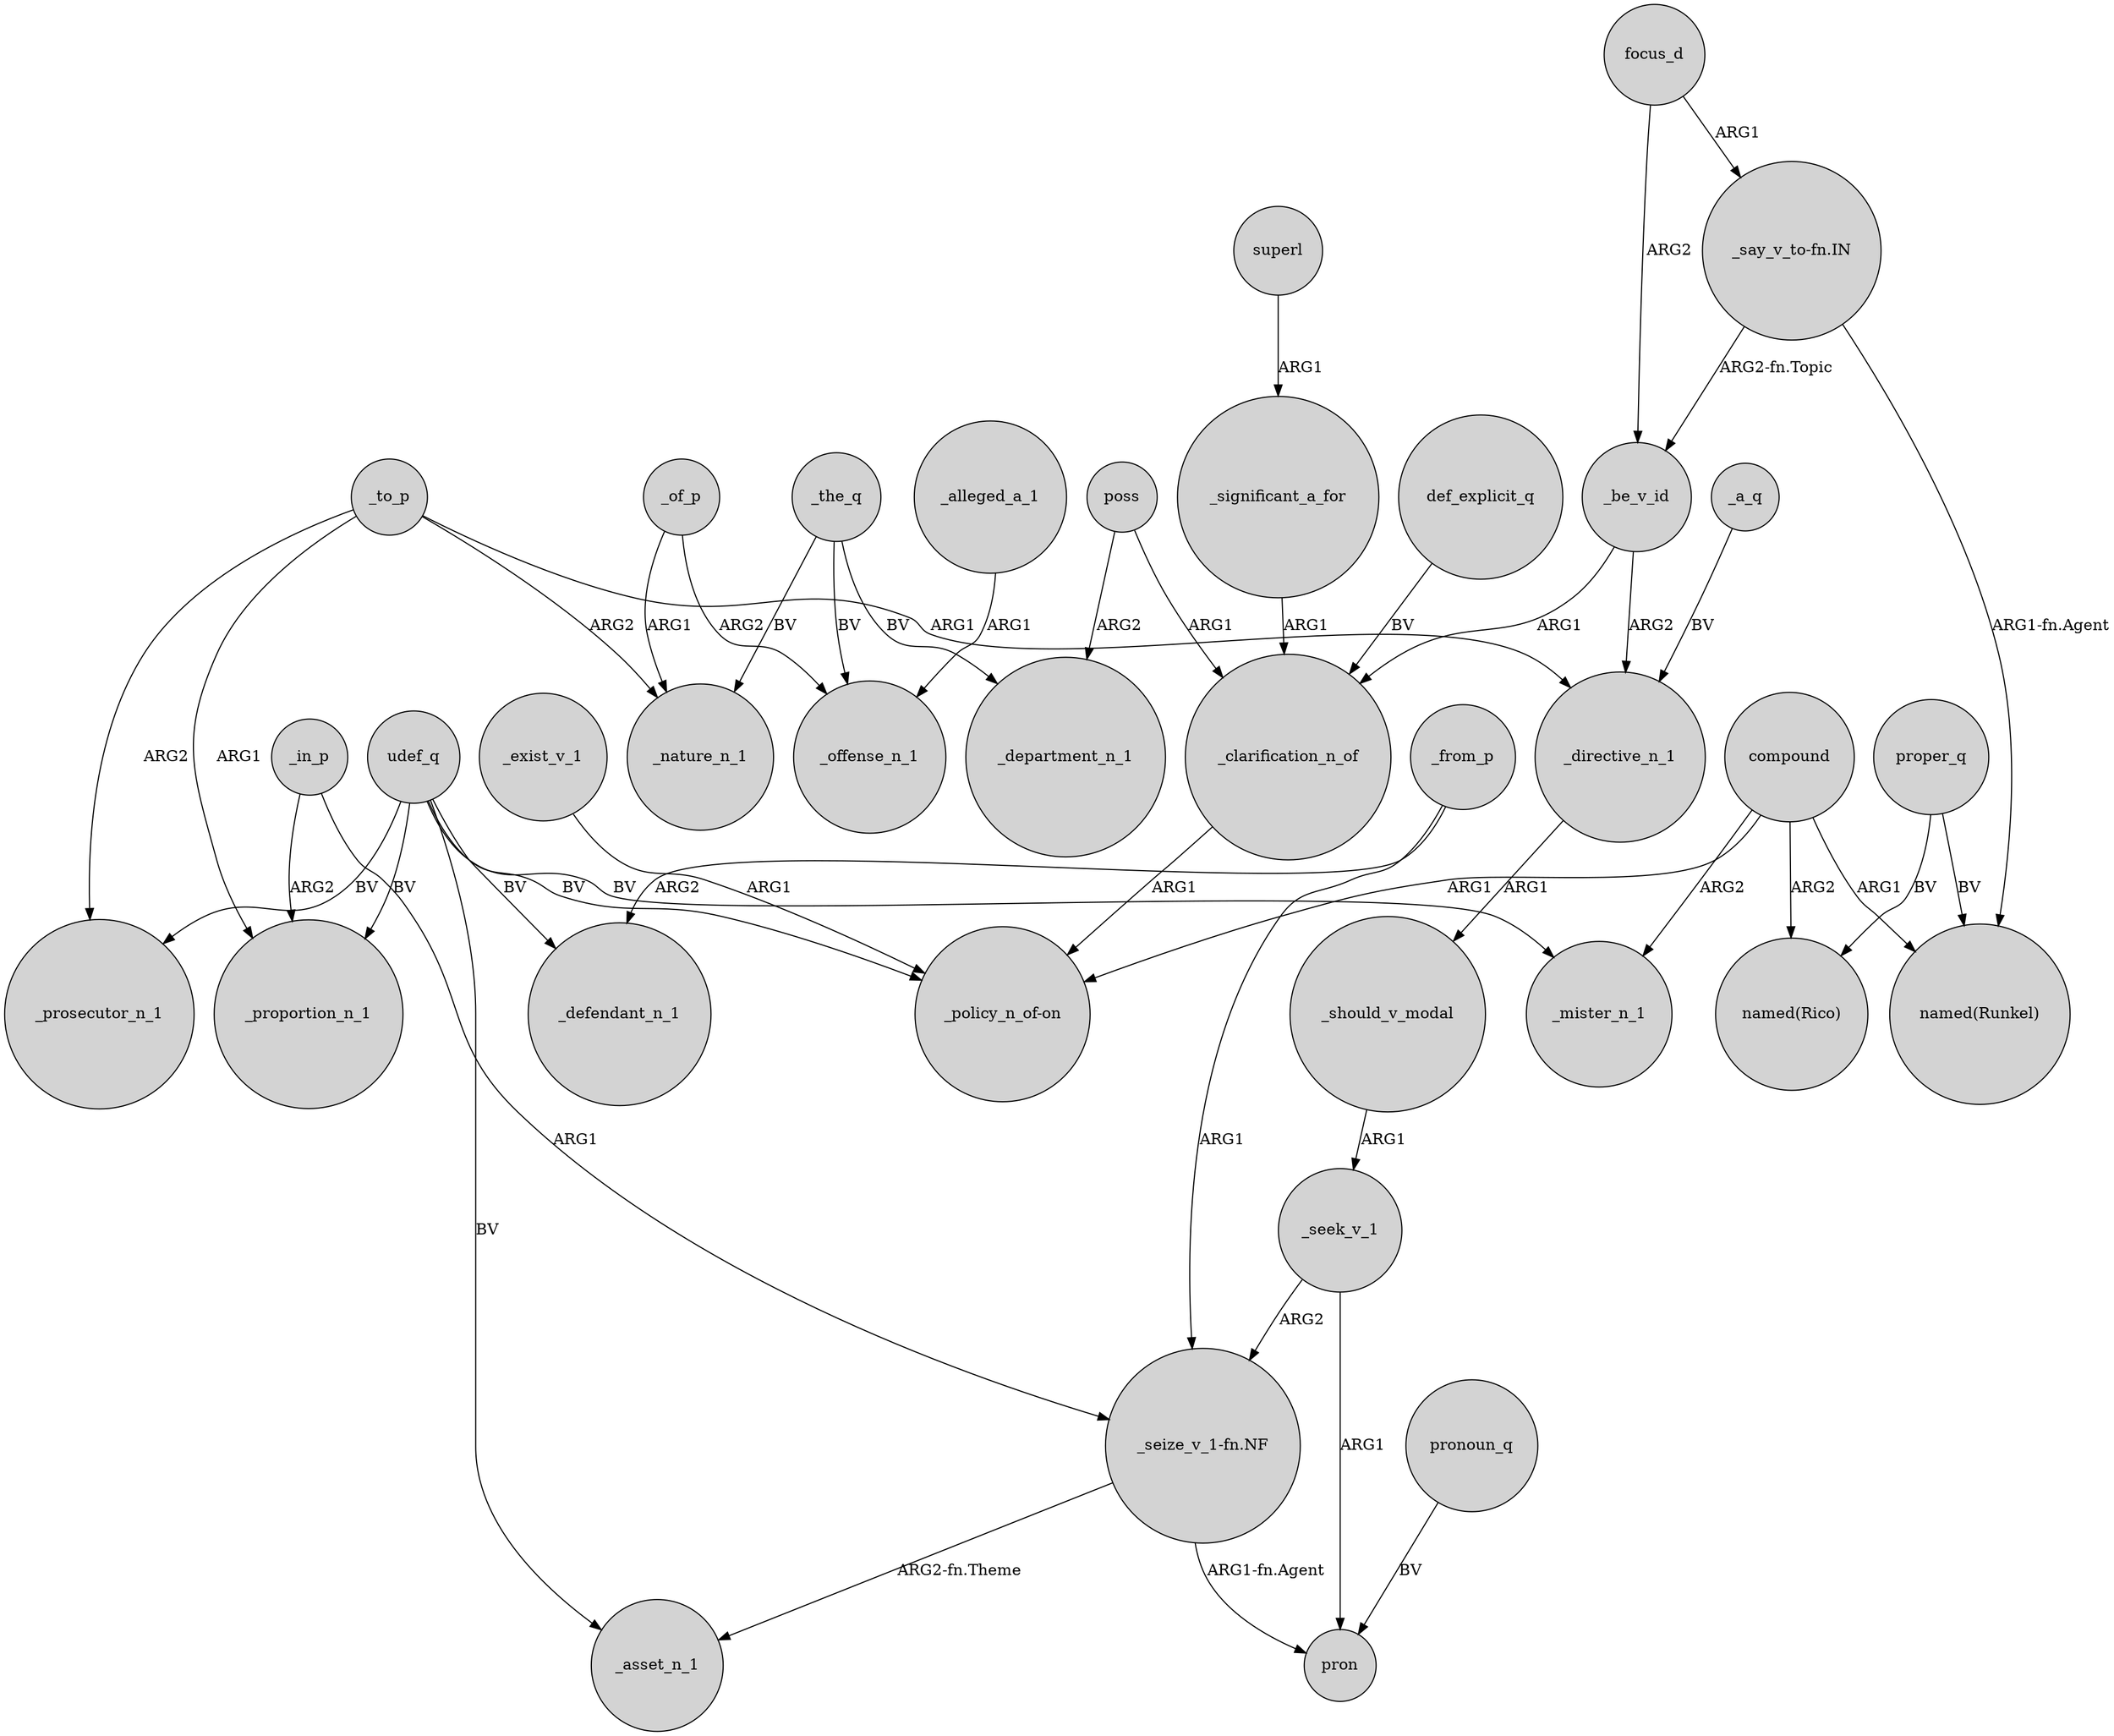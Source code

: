 digraph {
	node [shape=circle style=filled]
	focus_d -> _be_v_id [label=ARG2]
	_the_q -> _offense_n_1 [label=BV]
	proper_q -> "named(Rico)" [label=BV]
	proper_q -> "named(Runkel)" [label=BV]
	compound -> "named(Rico)" [label=ARG2]
	_to_p -> _directive_n_1 [label=ARG1]
	_to_p -> _prosecutor_n_1 [label=ARG2]
	_be_v_id -> _directive_n_1 [label=ARG2]
	_should_v_modal -> _seek_v_1 [label=ARG1]
	compound -> _mister_n_1 [label=ARG2]
	_of_p -> _nature_n_1 [label=ARG1]
	udef_q -> _proportion_n_1 [label=BV]
	udef_q -> _mister_n_1 [label=BV]
	poss -> _clarification_n_of [label=ARG1]
	def_explicit_q -> _clarification_n_of [label=BV]
	superl -> _significant_a_for [label=ARG1]
	_seek_v_1 -> "_seize_v_1-fn.NF" [label=ARG2]
	udef_q -> "_policy_n_of-on" [label=BV]
	udef_q -> _asset_n_1 [label=BV]
	_the_q -> _department_n_1 [label=BV]
	_exist_v_1 -> "_policy_n_of-on" [label=ARG1]
	udef_q -> _prosecutor_n_1 [label=BV]
	_significant_a_for -> _clarification_n_of [label=ARG1]
	"_say_v_to-fn.IN" -> _be_v_id [label="ARG2-fn.Topic"]
	_directive_n_1 -> _should_v_modal [label=ARG1]
	_in_p -> _proportion_n_1 [label=ARG2]
	pronoun_q -> pron [label=BV]
	_of_p -> _offense_n_1 [label=ARG2]
	compound -> "_policy_n_of-on" [label=ARG1]
	_the_q -> _nature_n_1 [label=BV]
	_seek_v_1 -> pron [label=ARG1]
	_clarification_n_of -> "_policy_n_of-on" [label=ARG1]
	_to_p -> _nature_n_1 [label=ARG2]
	_alleged_a_1 -> _offense_n_1 [label=ARG1]
	"_say_v_to-fn.IN" -> "named(Runkel)" [label="ARG1-fn.Agent"]
	_from_p -> _defendant_n_1 [label=ARG2]
	_to_p -> _proportion_n_1 [label=ARG1]
	"_seize_v_1-fn.NF" -> pron [label="ARG1-fn.Agent"]
	"_seize_v_1-fn.NF" -> _asset_n_1 [label="ARG2-fn.Theme"]
	_a_q -> _directive_n_1 [label=BV]
	_be_v_id -> _clarification_n_of [label=ARG1]
	compound -> "named(Runkel)" [label=ARG1]
	udef_q -> _defendant_n_1 [label=BV]
	poss -> _department_n_1 [label=ARG2]
	_in_p -> "_seize_v_1-fn.NF" [label=ARG1]
	_from_p -> "_seize_v_1-fn.NF" [label=ARG1]
	focus_d -> "_say_v_to-fn.IN" [label=ARG1]
}
